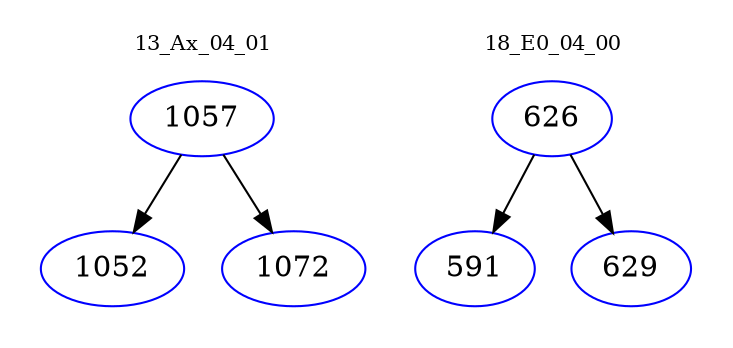 digraph{
subgraph cluster_0 {
color = white
label = "13_Ax_04_01";
fontsize=10;
T0_1057 [label="1057", color="blue"]
T0_1057 -> T0_1052 [color="black"]
T0_1052 [label="1052", color="blue"]
T0_1057 -> T0_1072 [color="black"]
T0_1072 [label="1072", color="blue"]
}
subgraph cluster_1 {
color = white
label = "18_E0_04_00";
fontsize=10;
T1_626 [label="626", color="blue"]
T1_626 -> T1_591 [color="black"]
T1_591 [label="591", color="blue"]
T1_626 -> T1_629 [color="black"]
T1_629 [label="629", color="blue"]
}
}
